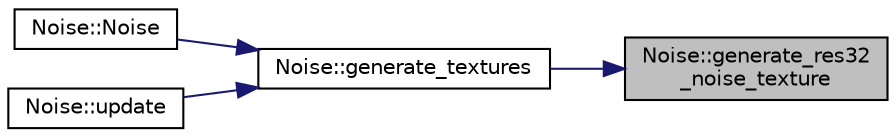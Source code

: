 digraph "Noise::generate_res32_noise_texture"
{
 // INTERACTIVE_SVG=YES
 // LATEX_PDF_SIZE
  bgcolor="transparent";
  edge [fontname="Helvetica",fontsize="10",labelfontname="Helvetica",labelfontsize="10"];
  node [fontname="Helvetica",fontsize="10",shape=record];
  rankdir="RL";
  Node1 [label="Noise::generate_res32\l_noise_texture",height=0.2,width=0.4,color="black", fillcolor="grey75", style="filled", fontcolor="black",tooltip=" "];
  Node1 -> Node2 [dir="back",color="midnightblue",fontsize="10",style="solid"];
  Node2 [label="Noise::generate_textures",height=0.2,width=0.4,color="black",URL="$db/d37/class_noise.html#a2a73f6a6ac1b92a93be098babb1073f0",tooltip=" "];
  Node2 -> Node3 [dir="back",color="midnightblue",fontsize="10",style="solid"];
  Node3 [label="Noise::Noise",height=0.2,width=0.4,color="black",URL="$db/d37/class_noise.html#a875a47574d1c86c793296b542e7de9f3",tooltip=" "];
  Node2 -> Node4 [dir="back",color="midnightblue",fontsize="10",style="solid"];
  Node4 [label="Noise::update",height=0.2,width=0.4,color="black",URL="$db/d37/class_noise.html#a4a2ad26f4b32545f26f0e0ab6044e414",tooltip=" "];
}
